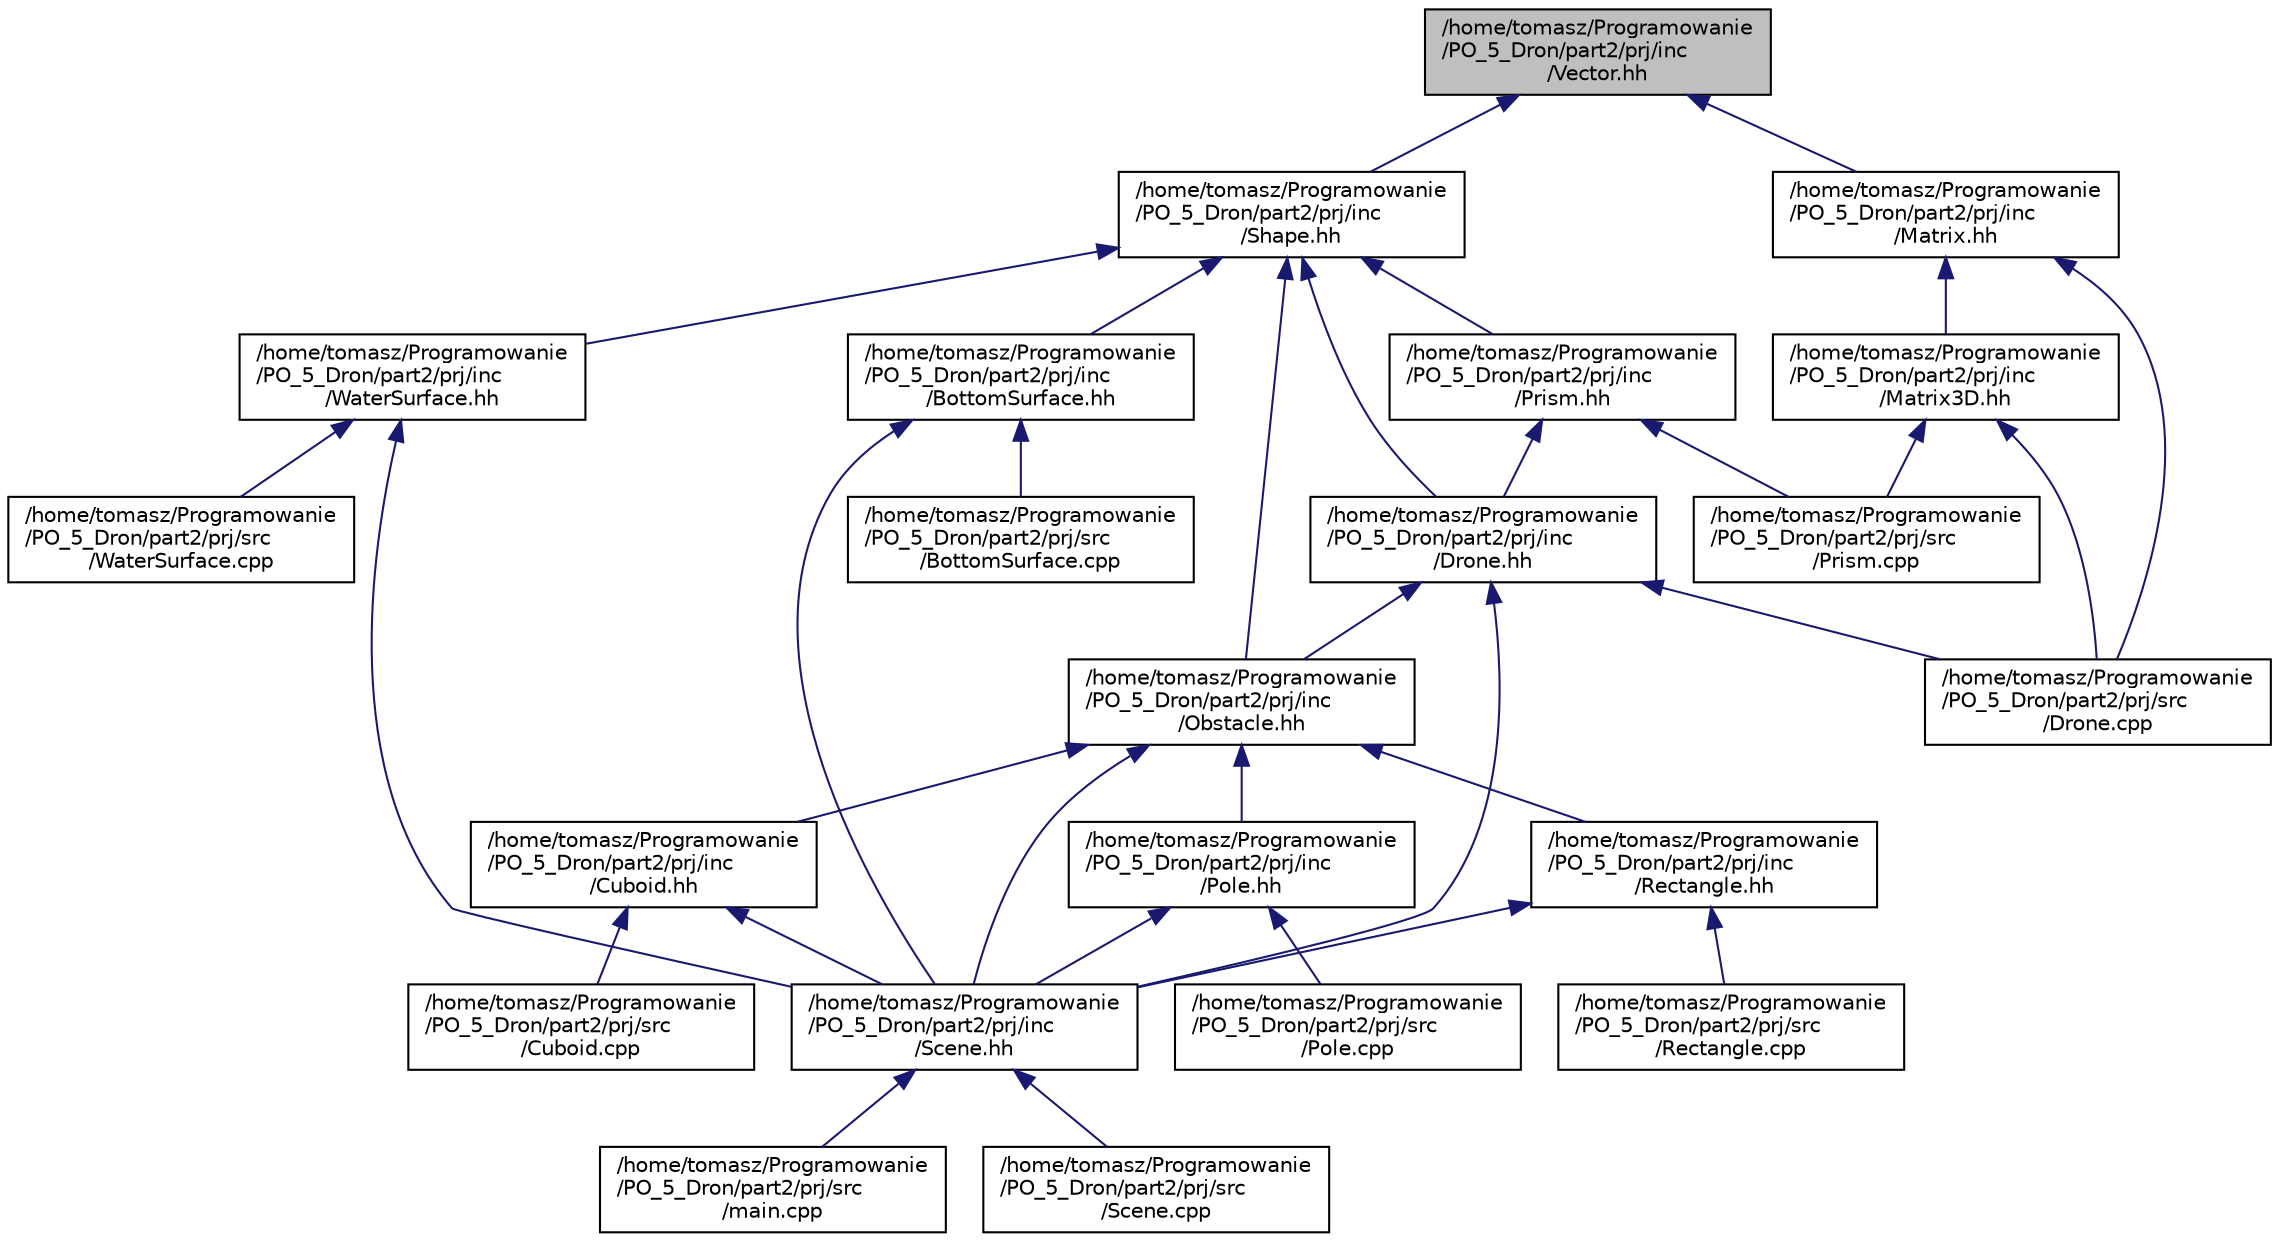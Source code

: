 digraph "/home/tomasz/Programowanie/PO_5_Dron/part2/prj/inc/Vector.hh"
{
  edge [fontname="Helvetica",fontsize="10",labelfontname="Helvetica",labelfontsize="10"];
  node [fontname="Helvetica",fontsize="10",shape=record];
  Node2 [label="/home/tomasz/Programowanie\l/PO_5_Dron/part2/prj/inc\l/Vector.hh",height=0.2,width=0.4,color="black", fillcolor="grey75", style="filled", fontcolor="black"];
  Node2 -> Node3 [dir="back",color="midnightblue",fontsize="10",style="solid",fontname="Helvetica"];
  Node3 [label="/home/tomasz/Programowanie\l/PO_5_Dron/part2/prj/inc\l/Shape.hh",height=0.2,width=0.4,color="black", fillcolor="white", style="filled",URL="$_shape_8hh.html"];
  Node3 -> Node4 [dir="back",color="midnightblue",fontsize="10",style="solid",fontname="Helvetica"];
  Node4 [label="/home/tomasz/Programowanie\l/PO_5_Dron/part2/prj/inc\l/BottomSurface.hh",height=0.2,width=0.4,color="black", fillcolor="white", style="filled",URL="$_bottom_surface_8hh.html"];
  Node4 -> Node5 [dir="back",color="midnightblue",fontsize="10",style="solid",fontname="Helvetica"];
  Node5 [label="/home/tomasz/Programowanie\l/PO_5_Dron/part2/prj/inc\l/Scene.hh",height=0.2,width=0.4,color="black", fillcolor="white", style="filled",URL="$_scene_8hh.html"];
  Node5 -> Node6 [dir="back",color="midnightblue",fontsize="10",style="solid",fontname="Helvetica"];
  Node6 [label="/home/tomasz/Programowanie\l/PO_5_Dron/part2/prj/src\l/main.cpp",height=0.2,width=0.4,color="black", fillcolor="white", style="filled",URL="$main_8cpp.html"];
  Node5 -> Node7 [dir="back",color="midnightblue",fontsize="10",style="solid",fontname="Helvetica"];
  Node7 [label="/home/tomasz/Programowanie\l/PO_5_Dron/part2/prj/src\l/Scene.cpp",height=0.2,width=0.4,color="black", fillcolor="white", style="filled",URL="$_scene_8cpp.html"];
  Node4 -> Node8 [dir="back",color="midnightblue",fontsize="10",style="solid",fontname="Helvetica"];
  Node8 [label="/home/tomasz/Programowanie\l/PO_5_Dron/part2/prj/src\l/BottomSurface.cpp",height=0.2,width=0.4,color="black", fillcolor="white", style="filled",URL="$_bottom_surface_8cpp.html"];
  Node3 -> Node9 [dir="back",color="midnightblue",fontsize="10",style="solid",fontname="Helvetica"];
  Node9 [label="/home/tomasz/Programowanie\l/PO_5_Dron/part2/prj/inc\l/Obstacle.hh",height=0.2,width=0.4,color="black", fillcolor="white", style="filled",URL="$_obstacle_8hh.html"];
  Node9 -> Node10 [dir="back",color="midnightblue",fontsize="10",style="solid",fontname="Helvetica"];
  Node10 [label="/home/tomasz/Programowanie\l/PO_5_Dron/part2/prj/inc\l/Cuboid.hh",height=0.2,width=0.4,color="black", fillcolor="white", style="filled",URL="$_cuboid_8hh.html"];
  Node10 -> Node5 [dir="back",color="midnightblue",fontsize="10",style="solid",fontname="Helvetica"];
  Node10 -> Node11 [dir="back",color="midnightblue",fontsize="10",style="solid",fontname="Helvetica"];
  Node11 [label="/home/tomasz/Programowanie\l/PO_5_Dron/part2/prj/src\l/Cuboid.cpp",height=0.2,width=0.4,color="black", fillcolor="white", style="filled",URL="$_cuboid_8cpp.html"];
  Node9 -> Node12 [dir="back",color="midnightblue",fontsize="10",style="solid",fontname="Helvetica"];
  Node12 [label="/home/tomasz/Programowanie\l/PO_5_Dron/part2/prj/inc\l/Pole.hh",height=0.2,width=0.4,color="black", fillcolor="white", style="filled",URL="$_pole_8hh.html"];
  Node12 -> Node5 [dir="back",color="midnightblue",fontsize="10",style="solid",fontname="Helvetica"];
  Node12 -> Node13 [dir="back",color="midnightblue",fontsize="10",style="solid",fontname="Helvetica"];
  Node13 [label="/home/tomasz/Programowanie\l/PO_5_Dron/part2/prj/src\l/Pole.cpp",height=0.2,width=0.4,color="black", fillcolor="white", style="filled",URL="$_pole_8cpp.html"];
  Node9 -> Node14 [dir="back",color="midnightblue",fontsize="10",style="solid",fontname="Helvetica"];
  Node14 [label="/home/tomasz/Programowanie\l/PO_5_Dron/part2/prj/inc\l/Rectangle.hh",height=0.2,width=0.4,color="black", fillcolor="white", style="filled",URL="$_rectangle_8hh.html"];
  Node14 -> Node5 [dir="back",color="midnightblue",fontsize="10",style="solid",fontname="Helvetica"];
  Node14 -> Node15 [dir="back",color="midnightblue",fontsize="10",style="solid",fontname="Helvetica"];
  Node15 [label="/home/tomasz/Programowanie\l/PO_5_Dron/part2/prj/src\l/Rectangle.cpp",height=0.2,width=0.4,color="black", fillcolor="white", style="filled",URL="$_rectangle_8cpp.html"];
  Node9 -> Node5 [dir="back",color="midnightblue",fontsize="10",style="solid",fontname="Helvetica"];
  Node3 -> Node16 [dir="back",color="midnightblue",fontsize="10",style="solid",fontname="Helvetica"];
  Node16 [label="/home/tomasz/Programowanie\l/PO_5_Dron/part2/prj/inc\l/Drone.hh",height=0.2,width=0.4,color="black", fillcolor="white", style="filled",URL="$_drone_8hh.html"];
  Node16 -> Node9 [dir="back",color="midnightblue",fontsize="10",style="solid",fontname="Helvetica"];
  Node16 -> Node5 [dir="back",color="midnightblue",fontsize="10",style="solid",fontname="Helvetica"];
  Node16 -> Node17 [dir="back",color="midnightblue",fontsize="10",style="solid",fontname="Helvetica"];
  Node17 [label="/home/tomasz/Programowanie\l/PO_5_Dron/part2/prj/src\l/Drone.cpp",height=0.2,width=0.4,color="black", fillcolor="white", style="filled",URL="$_drone_8cpp.html"];
  Node3 -> Node18 [dir="back",color="midnightblue",fontsize="10",style="solid",fontname="Helvetica"];
  Node18 [label="/home/tomasz/Programowanie\l/PO_5_Dron/part2/prj/inc\l/Prism.hh",height=0.2,width=0.4,color="black", fillcolor="white", style="filled",URL="$_prism_8hh.html"];
  Node18 -> Node16 [dir="back",color="midnightblue",fontsize="10",style="solid",fontname="Helvetica"];
  Node18 -> Node19 [dir="back",color="midnightblue",fontsize="10",style="solid",fontname="Helvetica"];
  Node19 [label="/home/tomasz/Programowanie\l/PO_5_Dron/part2/prj/src\l/Prism.cpp",height=0.2,width=0.4,color="black", fillcolor="white", style="filled",URL="$_prism_8cpp.html"];
  Node3 -> Node20 [dir="back",color="midnightblue",fontsize="10",style="solid",fontname="Helvetica"];
  Node20 [label="/home/tomasz/Programowanie\l/PO_5_Dron/part2/prj/inc\l/WaterSurface.hh",height=0.2,width=0.4,color="black", fillcolor="white", style="filled",URL="$_water_surface_8hh.html"];
  Node20 -> Node5 [dir="back",color="midnightblue",fontsize="10",style="solid",fontname="Helvetica"];
  Node20 -> Node21 [dir="back",color="midnightblue",fontsize="10",style="solid",fontname="Helvetica"];
  Node21 [label="/home/tomasz/Programowanie\l/PO_5_Dron/part2/prj/src\l/WaterSurface.cpp",height=0.2,width=0.4,color="black", fillcolor="white", style="filled",URL="$_water_surface_8cpp.html"];
  Node2 -> Node22 [dir="back",color="midnightblue",fontsize="10",style="solid",fontname="Helvetica"];
  Node22 [label="/home/tomasz/Programowanie\l/PO_5_Dron/part2/prj/inc\l/Matrix.hh",height=0.2,width=0.4,color="black", fillcolor="white", style="filled",URL="$_matrix_8hh.html"];
  Node22 -> Node23 [dir="back",color="midnightblue",fontsize="10",style="solid",fontname="Helvetica"];
  Node23 [label="/home/tomasz/Programowanie\l/PO_5_Dron/part2/prj/inc\l/Matrix3D.hh",height=0.2,width=0.4,color="black", fillcolor="white", style="filled",URL="$_matrix3_d_8hh.html"];
  Node23 -> Node17 [dir="back",color="midnightblue",fontsize="10",style="solid",fontname="Helvetica"];
  Node23 -> Node19 [dir="back",color="midnightblue",fontsize="10",style="solid",fontname="Helvetica"];
  Node22 -> Node17 [dir="back",color="midnightblue",fontsize="10",style="solid",fontname="Helvetica"];
}
